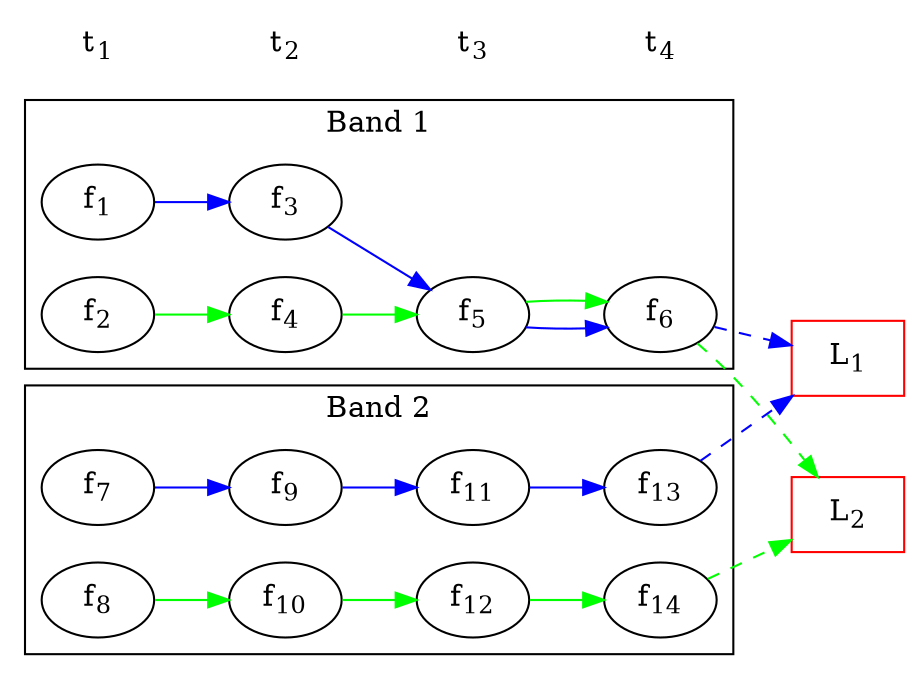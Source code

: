 digraph many2one {
    rankdir=LR;
    f1 [label=<f<SUB>1</SUB>>];
    f2 [label=<f<SUB>2</SUB>>];
    f3 [label=<f<SUB>3</SUB>>];
    f4 [label=<f<SUB>4</SUB>>];
    f5 [label=<f<SUB>5</SUB>>];
    f6 [label=<f<SUB>6</SUB>>];
    f7 [label=<f<SUB>7</SUB>>];
    f8 [label=<f<SUB>8</SUB>>];
    f9 [label=<f<SUB>9</SUB>>];
    f10 [label=<f<SUB>10</SUB>>];
    f11 [label=<f<SUB>11</SUB>>];
    f12 [label=<f<SUB>12</SUB>>];
    f13 [label=<f<SUB>13</SUB>>];
    f14 [label=<f<SUB>14</SUB>>];

    subgraph cluster0 {
        node [style=filled,color=white];
        f1 -> f3 -> f5 -> f6 [color=blue];
        f2 -> f4 -> f5 -> f6 [color=green];
        label = "Band 1";
    }
    subgraph cluster1 {
        rank = min;
        node [style=filled];
        f7 -> f9 -> f11 -> f13 [color=blue];
        f8 -> f10 -> f12 -> f14 [color=green];
        label = "Band 2";
    }


    f6 -> l1 [style=dashed, color=blue];
    f13 -> l1 [style=dashed, color=blue];
    l1[label=<L<SUB>1</SUB>>, shape=box, color=red];
    f6 -> l2 [style=dashed, color=green];
    f14 -> l2 [style=dashed, color=green];
    l2[label=<L<SUB>2</SUB>>, shape=box, color=red];

    node[shape=none];
    edge[style=invis];
    t1 [label=<t<SUB>1</SUB>>];
    t2 [label=<t<SUB>2</SUB>>];
    t3 [label=<t<SUB>3</SUB>>];
    t4 [label=<t<SUB>4</SUB>>];
    t1 -> t2 -> t3 -> t4;
}
